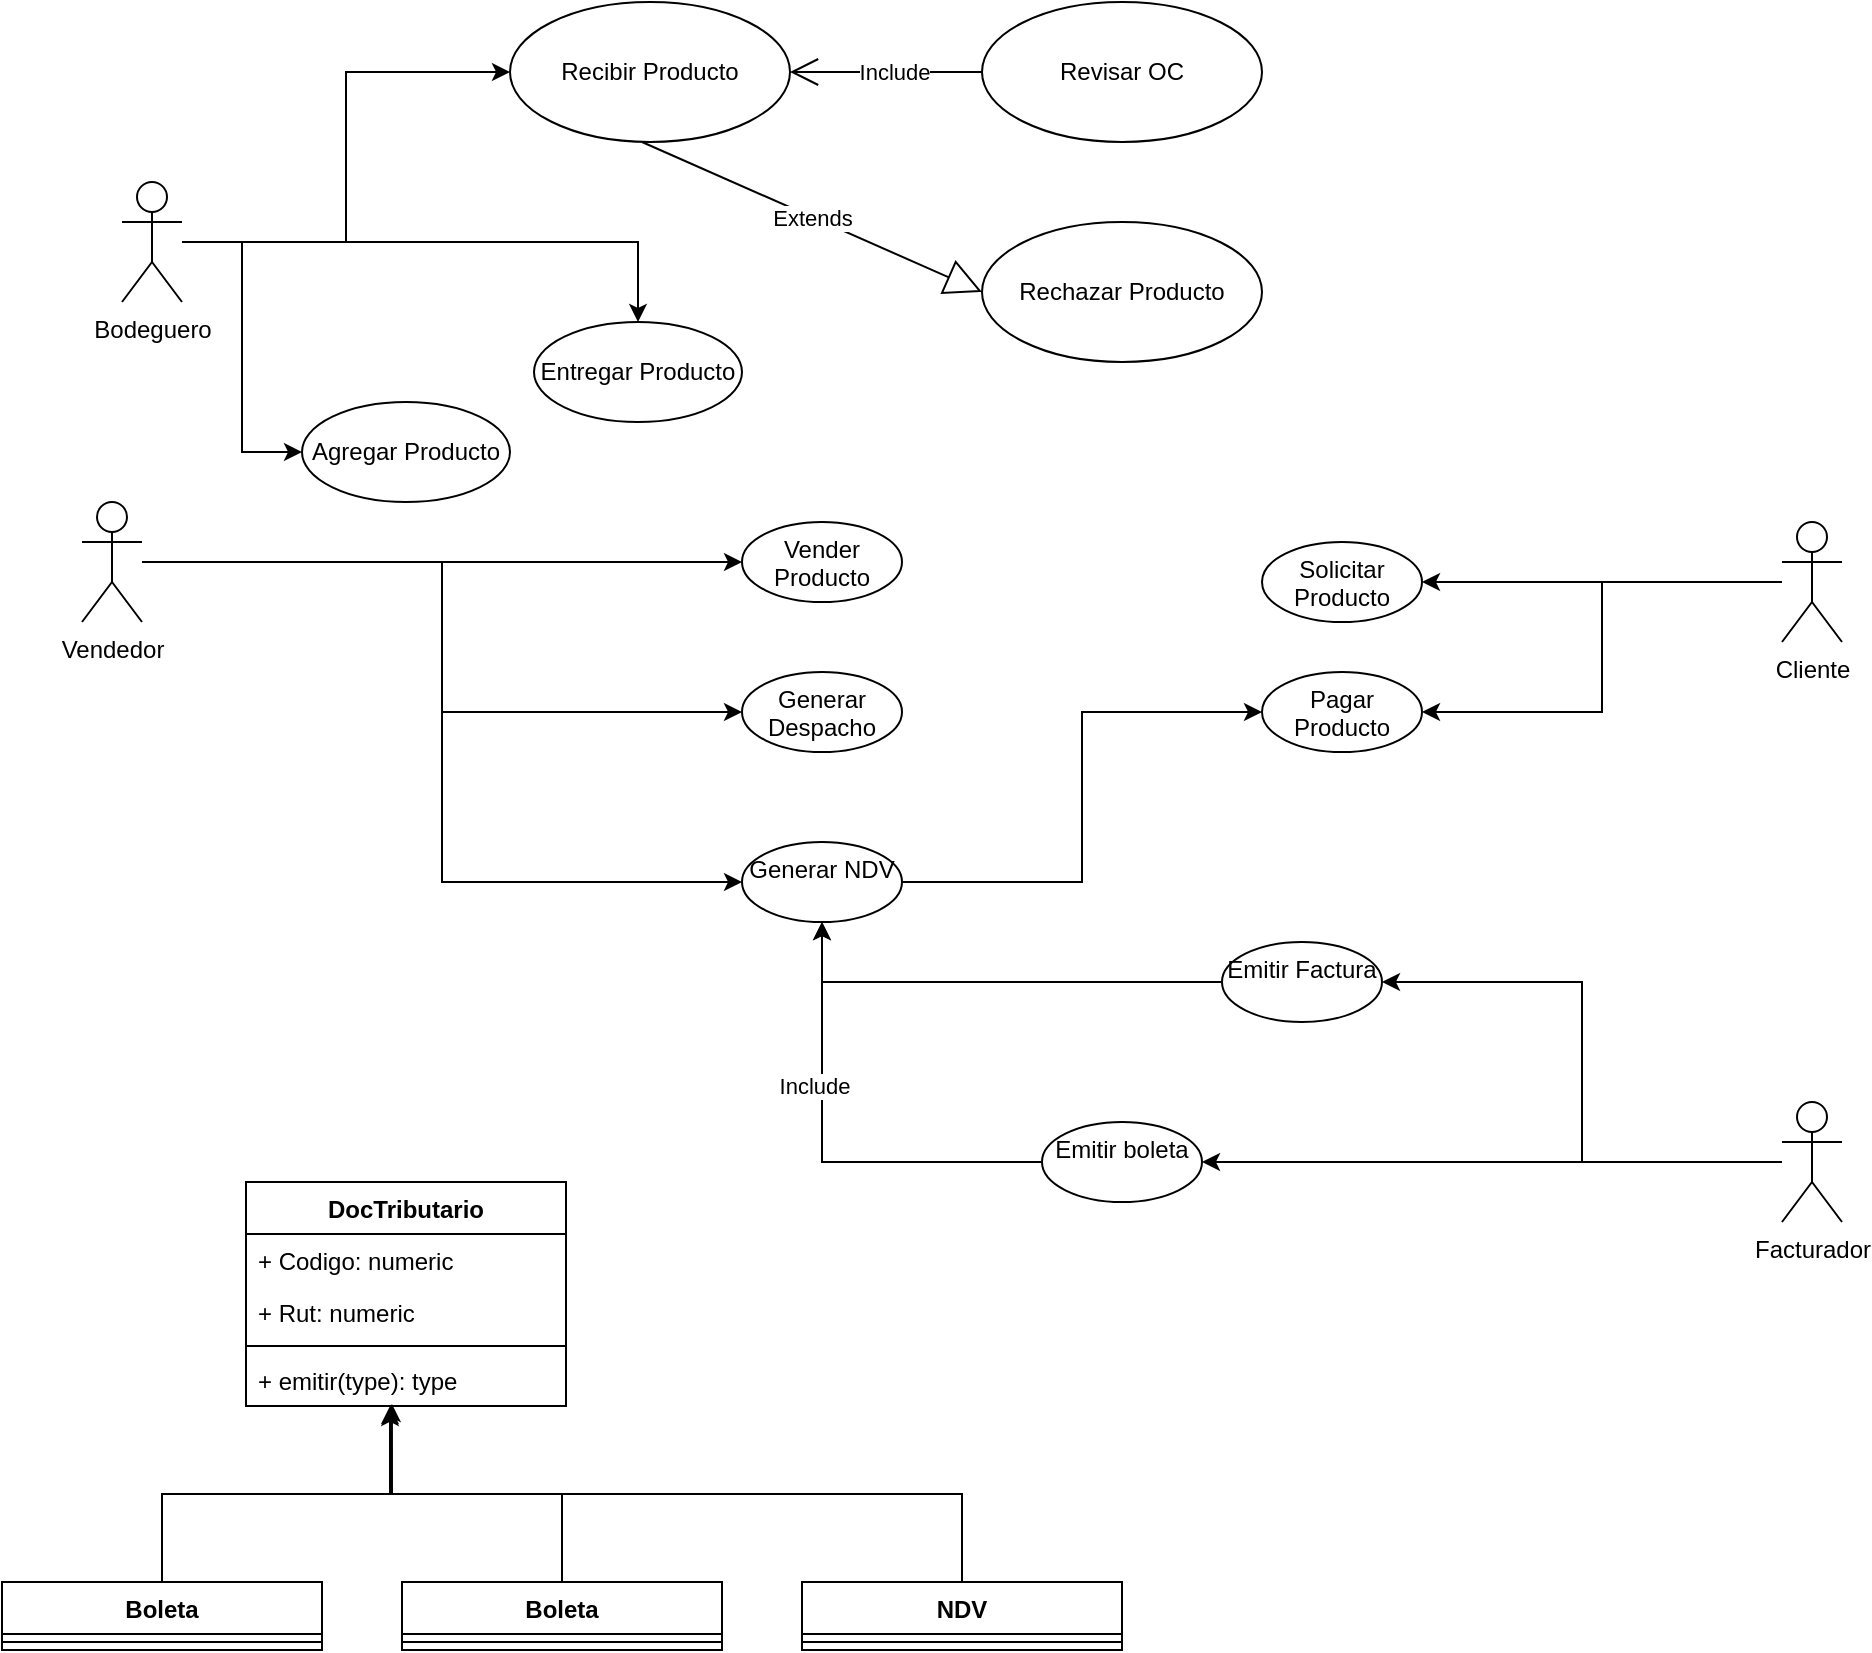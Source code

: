 <mxfile version="21.7.1" type="github">
  <diagram name="Página-1" id="7aY0aSG2teV5cYWupJm-">
    <mxGraphModel dx="1329" dy="755" grid="1" gridSize="10" guides="1" tooltips="1" connect="1" arrows="1" fold="1" page="1" pageScale="1" pageWidth="827" pageHeight="1169" math="0" shadow="0">
      <root>
        <mxCell id="0" />
        <mxCell id="1" parent="0" />
        <mxCell id="tin_C80cwcEMdFTBeuug-3" style="edgeStyle=orthogonalEdgeStyle;rounded=0;orthogonalLoop=1;jettySize=auto;html=1;entryX=0;entryY=0.5;entryDx=0;entryDy=0;" edge="1" parent="1" source="tin_C80cwcEMdFTBeuug-1" target="tin_C80cwcEMdFTBeuug-2">
          <mxGeometry relative="1" as="geometry" />
        </mxCell>
        <mxCell id="tin_C80cwcEMdFTBeuug-42" style="edgeStyle=orthogonalEdgeStyle;rounded=0;orthogonalLoop=1;jettySize=auto;html=1;" edge="1" parent="1" source="tin_C80cwcEMdFTBeuug-1" target="tin_C80cwcEMdFTBeuug-40">
          <mxGeometry relative="1" as="geometry" />
        </mxCell>
        <mxCell id="tin_C80cwcEMdFTBeuug-43" style="edgeStyle=orthogonalEdgeStyle;rounded=0;orthogonalLoop=1;jettySize=auto;html=1;entryX=0;entryY=0.5;entryDx=0;entryDy=0;" edge="1" parent="1" source="tin_C80cwcEMdFTBeuug-1" target="tin_C80cwcEMdFTBeuug-41">
          <mxGeometry relative="1" as="geometry" />
        </mxCell>
        <mxCell id="tin_C80cwcEMdFTBeuug-1" value="Bodeguero" style="shape=umlActor;verticalLabelPosition=bottom;verticalAlign=top;html=1;" vertex="1" parent="1">
          <mxGeometry x="80" y="180" width="30" height="60" as="geometry" />
        </mxCell>
        <mxCell id="tin_C80cwcEMdFTBeuug-2" value="Recibir Producto" style="ellipse;whiteSpace=wrap;html=1;" vertex="1" parent="1">
          <mxGeometry x="274" y="90" width="140" height="70" as="geometry" />
        </mxCell>
        <mxCell id="tin_C80cwcEMdFTBeuug-4" value="Revisar OC" style="ellipse;whiteSpace=wrap;html=1;" vertex="1" parent="1">
          <mxGeometry x="510" y="90" width="140" height="70" as="geometry" />
        </mxCell>
        <mxCell id="tin_C80cwcEMdFTBeuug-5" value="" style="endArrow=open;endFill=1;endSize=12;html=1;rounded=0;exitX=0;exitY=0.5;exitDx=0;exitDy=0;entryX=1;entryY=0.5;entryDx=0;entryDy=0;" edge="1" parent="1" source="tin_C80cwcEMdFTBeuug-4" target="tin_C80cwcEMdFTBeuug-2">
          <mxGeometry width="160" relative="1" as="geometry">
            <mxPoint x="310" y="260" as="sourcePoint" />
            <mxPoint x="410" y="180" as="targetPoint" />
            <Array as="points" />
          </mxGeometry>
        </mxCell>
        <mxCell id="tin_C80cwcEMdFTBeuug-6" value="Include" style="edgeLabel;html=1;align=center;verticalAlign=middle;resizable=0;points=[];" vertex="1" connectable="0" parent="tin_C80cwcEMdFTBeuug-5">
          <mxGeometry x="-0.083" relative="1" as="geometry">
            <mxPoint as="offset" />
          </mxGeometry>
        </mxCell>
        <mxCell id="tin_C80cwcEMdFTBeuug-9" value="Rechazar Producto" style="ellipse;whiteSpace=wrap;html=1;" vertex="1" parent="1">
          <mxGeometry x="510" y="200" width="140" height="70" as="geometry" />
        </mxCell>
        <mxCell id="tin_C80cwcEMdFTBeuug-10" value="Extends" style="endArrow=block;endSize=16;endFill=0;html=1;rounded=0;entryX=0;entryY=0.5;entryDx=0;entryDy=0;" edge="1" parent="1" target="tin_C80cwcEMdFTBeuug-9">
          <mxGeometry width="160" relative="1" as="geometry">
            <mxPoint x="340" y="160" as="sourcePoint" />
            <mxPoint x="500" y="160" as="targetPoint" />
          </mxGeometry>
        </mxCell>
        <mxCell id="tin_C80cwcEMdFTBeuug-13" value="" style="edgeStyle=orthogonalEdgeStyle;rounded=0;orthogonalLoop=1;jettySize=auto;html=1;" edge="1" parent="1" source="tin_C80cwcEMdFTBeuug-11" target="tin_C80cwcEMdFTBeuug-12">
          <mxGeometry relative="1" as="geometry" />
        </mxCell>
        <mxCell id="tin_C80cwcEMdFTBeuug-17" style="edgeStyle=orthogonalEdgeStyle;rounded=0;orthogonalLoop=1;jettySize=auto;html=1;entryX=0;entryY=0.5;entryDx=0;entryDy=0;" edge="1" parent="1" source="tin_C80cwcEMdFTBeuug-11" target="tin_C80cwcEMdFTBeuug-14">
          <mxGeometry relative="1" as="geometry" />
        </mxCell>
        <mxCell id="tin_C80cwcEMdFTBeuug-30" style="edgeStyle=orthogonalEdgeStyle;rounded=0;orthogonalLoop=1;jettySize=auto;html=1;entryX=0;entryY=0.5;entryDx=0;entryDy=0;" edge="1" parent="1" source="tin_C80cwcEMdFTBeuug-11" target="tin_C80cwcEMdFTBeuug-28">
          <mxGeometry relative="1" as="geometry" />
        </mxCell>
        <mxCell id="tin_C80cwcEMdFTBeuug-11" value="Vendedor" style="shape=umlActor;verticalLabelPosition=bottom;verticalAlign=top;html=1;" vertex="1" parent="1">
          <mxGeometry x="60" y="340" width="30" height="60" as="geometry" />
        </mxCell>
        <mxCell id="tin_C80cwcEMdFTBeuug-12" value="Vender Producto" style="ellipse;whiteSpace=wrap;html=1;verticalAlign=top;" vertex="1" parent="1">
          <mxGeometry x="390" y="350" width="80" height="40" as="geometry" />
        </mxCell>
        <mxCell id="tin_C80cwcEMdFTBeuug-14" value="Generar Despacho" style="ellipse;whiteSpace=wrap;html=1;verticalAlign=top;" vertex="1" parent="1">
          <mxGeometry x="390" y="425" width="80" height="40" as="geometry" />
        </mxCell>
        <mxCell id="tin_C80cwcEMdFTBeuug-22" value="" style="edgeStyle=orthogonalEdgeStyle;rounded=0;orthogonalLoop=1;jettySize=auto;html=1;" edge="1" parent="1" source="tin_C80cwcEMdFTBeuug-24" target="tin_C80cwcEMdFTBeuug-25">
          <mxGeometry relative="1" as="geometry" />
        </mxCell>
        <mxCell id="tin_C80cwcEMdFTBeuug-27" style="edgeStyle=orthogonalEdgeStyle;rounded=0;orthogonalLoop=1;jettySize=auto;html=1;entryX=1;entryY=0.5;entryDx=0;entryDy=0;" edge="1" parent="1" source="tin_C80cwcEMdFTBeuug-24" target="tin_C80cwcEMdFTBeuug-26">
          <mxGeometry relative="1" as="geometry" />
        </mxCell>
        <mxCell id="tin_C80cwcEMdFTBeuug-24" value="Cliente" style="shape=umlActor;verticalLabelPosition=bottom;verticalAlign=top;html=1;" vertex="1" parent="1">
          <mxGeometry x="910" y="350" width="30" height="60" as="geometry" />
        </mxCell>
        <mxCell id="tin_C80cwcEMdFTBeuug-25" value="Solicitar Producto" style="ellipse;whiteSpace=wrap;html=1;verticalAlign=top;" vertex="1" parent="1">
          <mxGeometry x="650" y="360" width="80" height="40" as="geometry" />
        </mxCell>
        <mxCell id="tin_C80cwcEMdFTBeuug-26" value="Pagar Producto" style="ellipse;whiteSpace=wrap;html=1;verticalAlign=top;" vertex="1" parent="1">
          <mxGeometry x="650" y="425" width="80" height="40" as="geometry" />
        </mxCell>
        <mxCell id="tin_C80cwcEMdFTBeuug-29" style="edgeStyle=orthogonalEdgeStyle;rounded=0;orthogonalLoop=1;jettySize=auto;html=1;entryX=0;entryY=0.5;entryDx=0;entryDy=0;" edge="1" parent="1" source="tin_C80cwcEMdFTBeuug-28" target="tin_C80cwcEMdFTBeuug-26">
          <mxGeometry relative="1" as="geometry" />
        </mxCell>
        <mxCell id="tin_C80cwcEMdFTBeuug-28" value="Generar NDV" style="ellipse;whiteSpace=wrap;html=1;verticalAlign=top;" vertex="1" parent="1">
          <mxGeometry x="390" y="510" width="80" height="40" as="geometry" />
        </mxCell>
        <mxCell id="tin_C80cwcEMdFTBeuug-37" style="edgeStyle=orthogonalEdgeStyle;rounded=0;orthogonalLoop=1;jettySize=auto;html=1;entryX=1;entryY=0.5;entryDx=0;entryDy=0;" edge="1" parent="1" source="tin_C80cwcEMdFTBeuug-31" target="tin_C80cwcEMdFTBeuug-34">
          <mxGeometry relative="1" as="geometry" />
        </mxCell>
        <mxCell id="tin_C80cwcEMdFTBeuug-67" style="edgeStyle=orthogonalEdgeStyle;rounded=0;orthogonalLoop=1;jettySize=auto;html=1;entryX=1;entryY=0.5;entryDx=0;entryDy=0;" edge="1" parent="1" source="tin_C80cwcEMdFTBeuug-31" target="tin_C80cwcEMdFTBeuug-33">
          <mxGeometry relative="1" as="geometry" />
        </mxCell>
        <mxCell id="tin_C80cwcEMdFTBeuug-31" value="Facturador" style="shape=umlActor;verticalLabelPosition=bottom;verticalAlign=top;html=1;" vertex="1" parent="1">
          <mxGeometry x="910" y="640" width="30" height="60" as="geometry" />
        </mxCell>
        <mxCell id="tin_C80cwcEMdFTBeuug-36" style="edgeStyle=orthogonalEdgeStyle;rounded=0;orthogonalLoop=1;jettySize=auto;html=1;" edge="1" parent="1" source="tin_C80cwcEMdFTBeuug-33" target="tin_C80cwcEMdFTBeuug-28">
          <mxGeometry relative="1" as="geometry" />
        </mxCell>
        <mxCell id="tin_C80cwcEMdFTBeuug-33" value="Emitir Factura" style="ellipse;whiteSpace=wrap;html=1;verticalAlign=top;" vertex="1" parent="1">
          <mxGeometry x="630" y="560" width="80" height="40" as="geometry" />
        </mxCell>
        <mxCell id="tin_C80cwcEMdFTBeuug-38" style="edgeStyle=orthogonalEdgeStyle;rounded=0;orthogonalLoop=1;jettySize=auto;html=1;exitX=0;exitY=0.5;exitDx=0;exitDy=0;entryX=0.5;entryY=1;entryDx=0;entryDy=0;" edge="1" parent="1" source="tin_C80cwcEMdFTBeuug-34" target="tin_C80cwcEMdFTBeuug-28">
          <mxGeometry relative="1" as="geometry" />
        </mxCell>
        <mxCell id="tin_C80cwcEMdFTBeuug-39" value="Include" style="edgeLabel;html=1;align=center;verticalAlign=middle;resizable=0;points=[];" vertex="1" connectable="0" parent="tin_C80cwcEMdFTBeuug-38">
          <mxGeometry x="0.286" y="4" relative="1" as="geometry">
            <mxPoint as="offset" />
          </mxGeometry>
        </mxCell>
        <mxCell id="tin_C80cwcEMdFTBeuug-34" value="Emitir boleta" style="ellipse;whiteSpace=wrap;html=1;verticalAlign=top;" vertex="1" parent="1">
          <mxGeometry x="540" y="650" width="80" height="40" as="geometry" />
        </mxCell>
        <mxCell id="tin_C80cwcEMdFTBeuug-40" value="Entregar Producto" style="ellipse;whiteSpace=wrap;html=1;" vertex="1" parent="1">
          <mxGeometry x="286" y="250" width="104" height="50" as="geometry" />
        </mxCell>
        <mxCell id="tin_C80cwcEMdFTBeuug-41" value="Agregar Producto" style="ellipse;whiteSpace=wrap;html=1;" vertex="1" parent="1">
          <mxGeometry x="170" y="290" width="104" height="50" as="geometry" />
        </mxCell>
        <mxCell id="tin_C80cwcEMdFTBeuug-62" style="edgeStyle=orthogonalEdgeStyle;rounded=0;orthogonalLoop=1;jettySize=auto;html=1;entryX=0.456;entryY=0.962;entryDx=0;entryDy=0;entryPerimeter=0;" edge="1" parent="1" source="tin_C80cwcEMdFTBeuug-44" target="tin_C80cwcEMdFTBeuug-58">
          <mxGeometry relative="1" as="geometry" />
        </mxCell>
        <mxCell id="tin_C80cwcEMdFTBeuug-44" value="Boleta" style="swimlane;fontStyle=1;align=center;verticalAlign=top;childLayout=stackLayout;horizontal=1;startSize=26;horizontalStack=0;resizeParent=1;resizeParentMax=0;resizeLast=0;collapsible=1;marginBottom=0;whiteSpace=wrap;html=1;" vertex="1" parent="1">
          <mxGeometry x="20" y="880" width="160" height="34" as="geometry" />
        </mxCell>
        <mxCell id="tin_C80cwcEMdFTBeuug-46" value="" style="line;strokeWidth=1;fillColor=none;align=left;verticalAlign=middle;spacingTop=-1;spacingLeft=3;spacingRight=3;rotatable=0;labelPosition=right;points=[];portConstraint=eastwest;strokeColor=inherit;" vertex="1" parent="tin_C80cwcEMdFTBeuug-44">
          <mxGeometry y="26" width="160" height="8" as="geometry" />
        </mxCell>
        <mxCell id="tin_C80cwcEMdFTBeuug-63" style="edgeStyle=orthogonalEdgeStyle;rounded=0;orthogonalLoop=1;jettySize=auto;html=1;entryX=0.45;entryY=1.038;entryDx=0;entryDy=0;entryPerimeter=0;" edge="1" parent="1" source="tin_C80cwcEMdFTBeuug-49" target="tin_C80cwcEMdFTBeuug-58">
          <mxGeometry relative="1" as="geometry" />
        </mxCell>
        <mxCell id="tin_C80cwcEMdFTBeuug-49" value="Boleta" style="swimlane;fontStyle=1;align=center;verticalAlign=top;childLayout=stackLayout;horizontal=1;startSize=26;horizontalStack=0;resizeParent=1;resizeParentMax=0;resizeLast=0;collapsible=1;marginBottom=0;whiteSpace=wrap;html=1;" vertex="1" parent="1">
          <mxGeometry x="220" y="880" width="160" height="34" as="geometry" />
        </mxCell>
        <mxCell id="tin_C80cwcEMdFTBeuug-52" value="" style="line;strokeWidth=1;fillColor=none;align=left;verticalAlign=middle;spacingTop=-1;spacingLeft=3;spacingRight=3;rotatable=0;labelPosition=right;points=[];portConstraint=eastwest;strokeColor=inherit;" vertex="1" parent="tin_C80cwcEMdFTBeuug-49">
          <mxGeometry y="26" width="160" height="8" as="geometry" />
        </mxCell>
        <mxCell id="tin_C80cwcEMdFTBeuug-54" value="DocTributario" style="swimlane;fontStyle=1;align=center;verticalAlign=top;childLayout=stackLayout;horizontal=1;startSize=26;horizontalStack=0;resizeParent=1;resizeParentMax=0;resizeLast=0;collapsible=1;marginBottom=0;whiteSpace=wrap;html=1;" vertex="1" parent="1">
          <mxGeometry x="142" y="680" width="160" height="112" as="geometry" />
        </mxCell>
        <mxCell id="tin_C80cwcEMdFTBeuug-55" value="+ Codigo: numeric" style="text;strokeColor=none;fillColor=none;align=left;verticalAlign=top;spacingLeft=4;spacingRight=4;overflow=hidden;rotatable=0;points=[[0,0.5],[1,0.5]];portConstraint=eastwest;whiteSpace=wrap;html=1;" vertex="1" parent="tin_C80cwcEMdFTBeuug-54">
          <mxGeometry y="26" width="160" height="26" as="geometry" />
        </mxCell>
        <mxCell id="tin_C80cwcEMdFTBeuug-56" value="+ Rut: numeric" style="text;strokeColor=none;fillColor=none;align=left;verticalAlign=top;spacingLeft=4;spacingRight=4;overflow=hidden;rotatable=0;points=[[0,0.5],[1,0.5]];portConstraint=eastwest;whiteSpace=wrap;html=1;" vertex="1" parent="tin_C80cwcEMdFTBeuug-54">
          <mxGeometry y="52" width="160" height="26" as="geometry" />
        </mxCell>
        <mxCell id="tin_C80cwcEMdFTBeuug-57" value="" style="line;strokeWidth=1;fillColor=none;align=left;verticalAlign=middle;spacingTop=-1;spacingLeft=3;spacingRight=3;rotatable=0;labelPosition=right;points=[];portConstraint=eastwest;strokeColor=inherit;" vertex="1" parent="tin_C80cwcEMdFTBeuug-54">
          <mxGeometry y="78" width="160" height="8" as="geometry" />
        </mxCell>
        <mxCell id="tin_C80cwcEMdFTBeuug-58" value="+ emitir(type): type" style="text;strokeColor=none;fillColor=none;align=left;verticalAlign=top;spacingLeft=4;spacingRight=4;overflow=hidden;rotatable=0;points=[[0,0.5],[1,0.5]];portConstraint=eastwest;whiteSpace=wrap;html=1;" vertex="1" parent="tin_C80cwcEMdFTBeuug-54">
          <mxGeometry y="86" width="160" height="26" as="geometry" />
        </mxCell>
        <mxCell id="tin_C80cwcEMdFTBeuug-66" style="edgeStyle=orthogonalEdgeStyle;rounded=0;orthogonalLoop=1;jettySize=auto;html=1;exitX=0.5;exitY=0;exitDx=0;exitDy=0;entryX=0.45;entryY=1;entryDx=0;entryDy=0;entryPerimeter=0;" edge="1" parent="1" source="tin_C80cwcEMdFTBeuug-64" target="tin_C80cwcEMdFTBeuug-58">
          <mxGeometry relative="1" as="geometry" />
        </mxCell>
        <mxCell id="tin_C80cwcEMdFTBeuug-64" value="NDV" style="swimlane;fontStyle=1;align=center;verticalAlign=top;childLayout=stackLayout;horizontal=1;startSize=26;horizontalStack=0;resizeParent=1;resizeParentMax=0;resizeLast=0;collapsible=1;marginBottom=0;whiteSpace=wrap;html=1;" vertex="1" parent="1">
          <mxGeometry x="420" y="880" width="160" height="34" as="geometry" />
        </mxCell>
        <mxCell id="tin_C80cwcEMdFTBeuug-65" value="" style="line;strokeWidth=1;fillColor=none;align=left;verticalAlign=middle;spacingTop=-1;spacingLeft=3;spacingRight=3;rotatable=0;labelPosition=right;points=[];portConstraint=eastwest;strokeColor=inherit;" vertex="1" parent="tin_C80cwcEMdFTBeuug-64">
          <mxGeometry y="26" width="160" height="8" as="geometry" />
        </mxCell>
      </root>
    </mxGraphModel>
  </diagram>
</mxfile>
